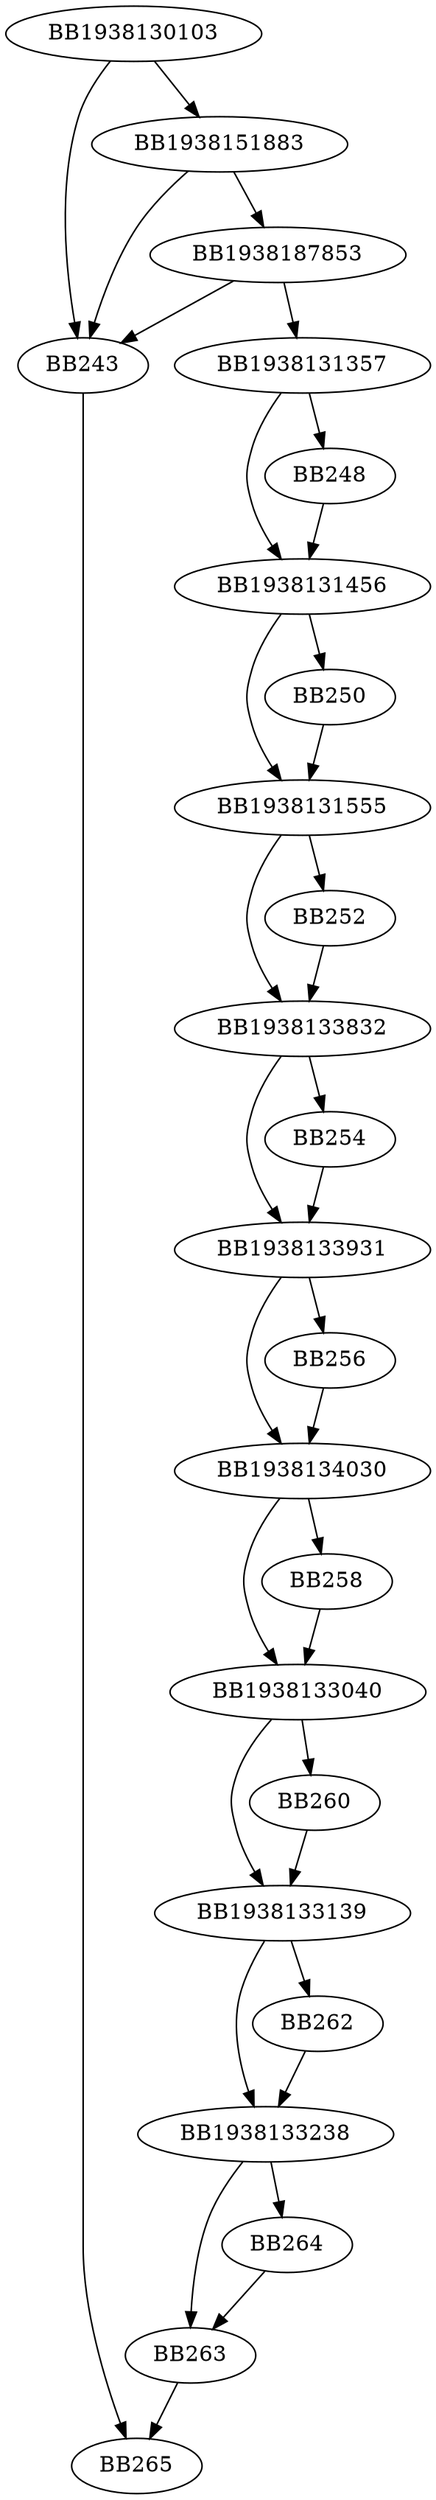 digraph G{
	BB1938130103->BB243;
	BB1938130103->BB1938151883;
	BB1938151883->BB243;
	BB1938151883->BB1938187853;
	BB1938187853->BB243;
	BB1938187853->BB1938131357;
	BB1938131357->BB1938131456;
	BB1938131357->BB248;
	BB248->BB1938131456;
	BB1938131456->BB1938131555;
	BB1938131456->BB250;
	BB250->BB1938131555;
	BB1938131555->BB1938133832;
	BB1938131555->BB252;
	BB252->BB1938133832;
	BB1938133832->BB1938133931;
	BB1938133832->BB254;
	BB254->BB1938133931;
	BB1938133931->BB1938134030;
	BB1938133931->BB256;
	BB256->BB1938134030;
	BB1938134030->BB1938133040;
	BB1938134030->BB258;
	BB258->BB1938133040;
	BB1938133040->BB1938133139;
	BB1938133040->BB260;
	BB260->BB1938133139;
	BB1938133139->BB1938133238;
	BB1938133139->BB262;
	BB262->BB1938133238;
	BB1938133238->BB263;
	BB1938133238->BB264;
	BB264->BB263;
	BB263->BB265;
	BB243->BB265;
}
